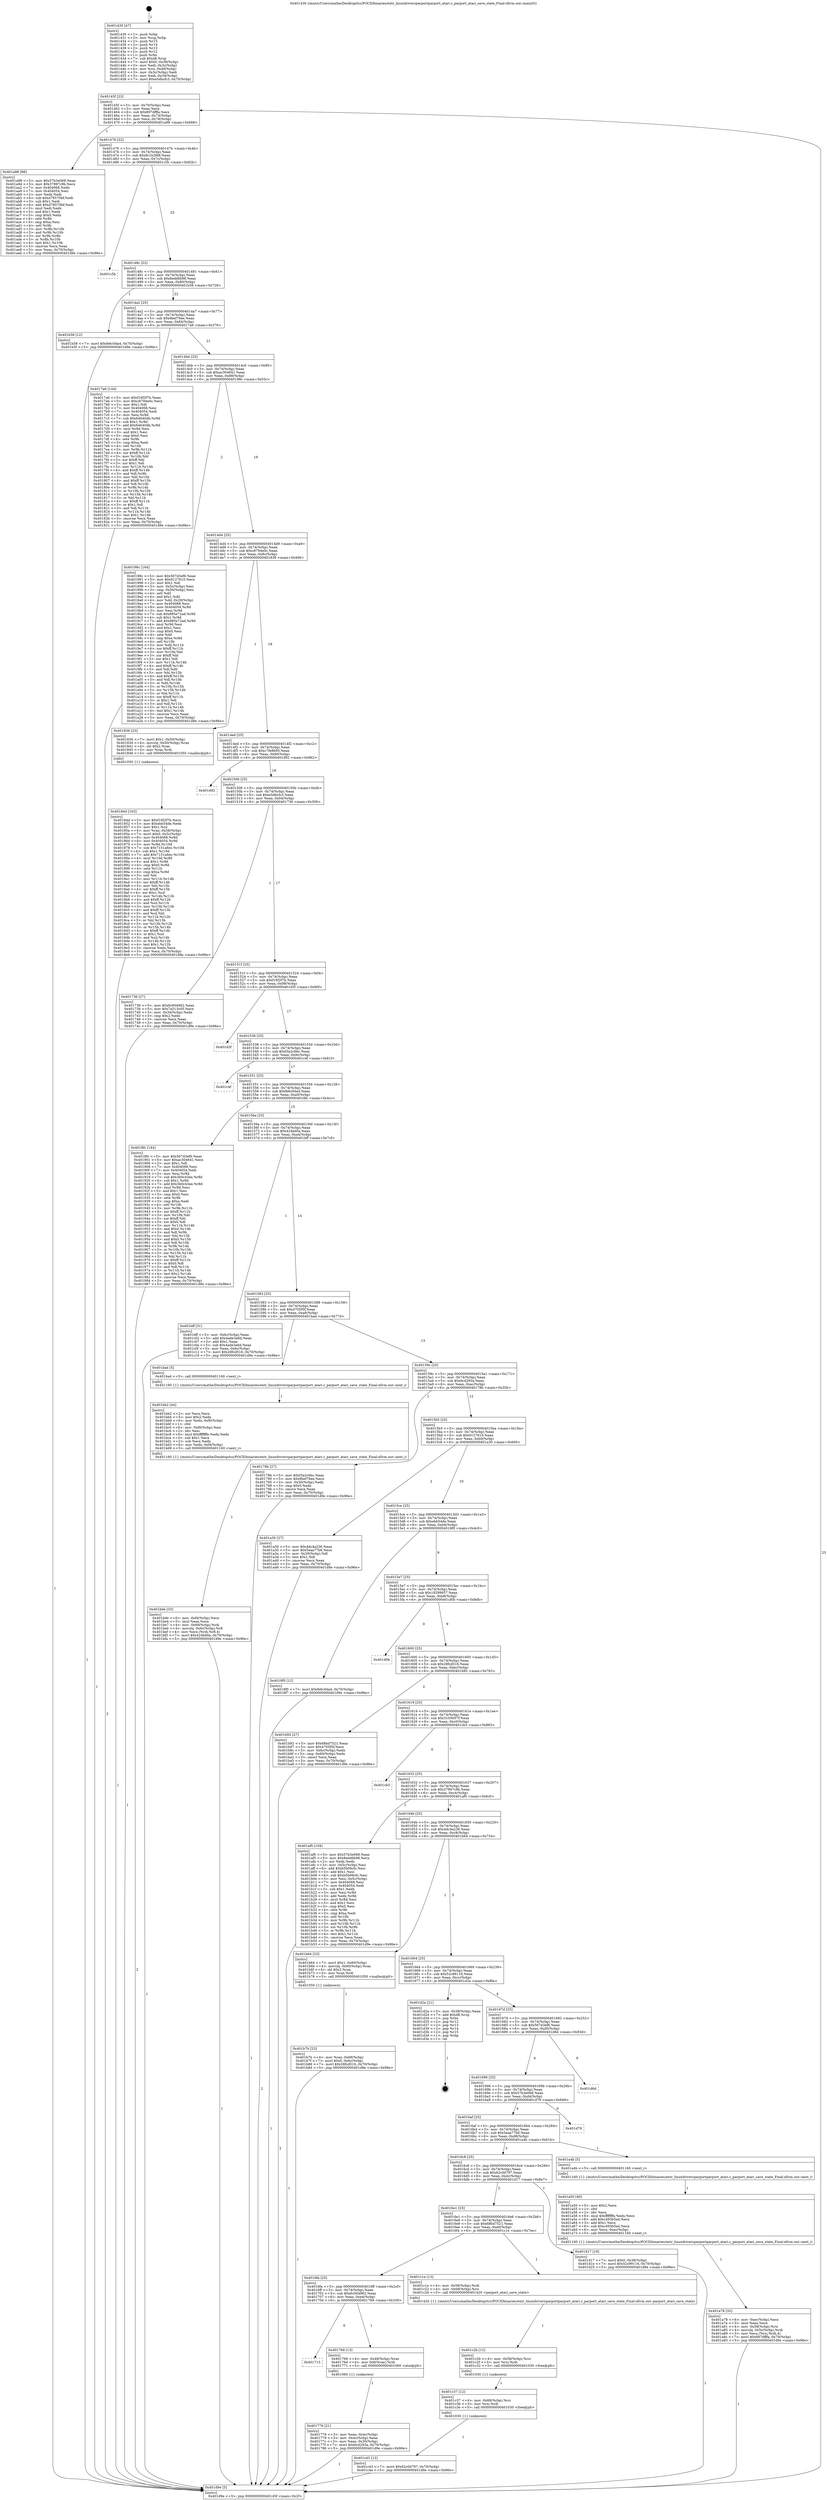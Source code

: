 digraph "0x401430" {
  label = "0x401430 (/mnt/c/Users/mathe/Desktop/tcc/POCII/binaries/extr_linuxdriversparportparport_atari.c_parport_atari_save_state_Final-ollvm.out::main(0))"
  labelloc = "t"
  node[shape=record]

  Entry [label="",width=0.3,height=0.3,shape=circle,fillcolor=black,style=filled]
  "0x40145f" [label="{
     0x40145f [23]\l
     | [instrs]\l
     &nbsp;&nbsp;0x40145f \<+3\>: mov -0x70(%rbp),%eax\l
     &nbsp;&nbsp;0x401462 \<+2\>: mov %eax,%ecx\l
     &nbsp;&nbsp;0x401464 \<+6\>: sub $0x897dfffa,%ecx\l
     &nbsp;&nbsp;0x40146a \<+3\>: mov %eax,-0x74(%rbp)\l
     &nbsp;&nbsp;0x40146d \<+3\>: mov %ecx,-0x78(%rbp)\l
     &nbsp;&nbsp;0x401470 \<+6\>: je 0000000000401a98 \<main+0x668\>\l
  }"]
  "0x401a98" [label="{
     0x401a98 [88]\l
     | [instrs]\l
     &nbsp;&nbsp;0x401a98 \<+5\>: mov $0x57b3e068,%eax\l
     &nbsp;&nbsp;0x401a9d \<+5\>: mov $0x37897c9b,%ecx\l
     &nbsp;&nbsp;0x401aa2 \<+7\>: mov 0x404068,%edx\l
     &nbsp;&nbsp;0x401aa9 \<+7\>: mov 0x404054,%esi\l
     &nbsp;&nbsp;0x401ab0 \<+2\>: mov %edx,%edi\l
     &nbsp;&nbsp;0x401ab2 \<+6\>: sub $0xd78570bf,%edi\l
     &nbsp;&nbsp;0x401ab8 \<+3\>: sub $0x1,%edi\l
     &nbsp;&nbsp;0x401abb \<+6\>: add $0xd78570bf,%edi\l
     &nbsp;&nbsp;0x401ac1 \<+3\>: imul %edi,%edx\l
     &nbsp;&nbsp;0x401ac4 \<+3\>: and $0x1,%edx\l
     &nbsp;&nbsp;0x401ac7 \<+3\>: cmp $0x0,%edx\l
     &nbsp;&nbsp;0x401aca \<+4\>: sete %r8b\l
     &nbsp;&nbsp;0x401ace \<+3\>: cmp $0xa,%esi\l
     &nbsp;&nbsp;0x401ad1 \<+4\>: setl %r9b\l
     &nbsp;&nbsp;0x401ad5 \<+3\>: mov %r8b,%r10b\l
     &nbsp;&nbsp;0x401ad8 \<+3\>: and %r9b,%r10b\l
     &nbsp;&nbsp;0x401adb \<+3\>: xor %r9b,%r8b\l
     &nbsp;&nbsp;0x401ade \<+3\>: or %r8b,%r10b\l
     &nbsp;&nbsp;0x401ae1 \<+4\>: test $0x1,%r10b\l
     &nbsp;&nbsp;0x401ae5 \<+3\>: cmovne %ecx,%eax\l
     &nbsp;&nbsp;0x401ae8 \<+3\>: mov %eax,-0x70(%rbp)\l
     &nbsp;&nbsp;0x401aeb \<+5\>: jmp 0000000000401d9e \<main+0x96e\>\l
  }"]
  "0x401476" [label="{
     0x401476 [22]\l
     | [instrs]\l
     &nbsp;&nbsp;0x401476 \<+5\>: jmp 000000000040147b \<main+0x4b\>\l
     &nbsp;&nbsp;0x40147b \<+3\>: mov -0x74(%rbp),%eax\l
     &nbsp;&nbsp;0x40147e \<+5\>: sub $0x8c1b3fd8,%eax\l
     &nbsp;&nbsp;0x401483 \<+3\>: mov %eax,-0x7c(%rbp)\l
     &nbsp;&nbsp;0x401486 \<+6\>: je 0000000000401c5b \<main+0x82b\>\l
  }"]
  Exit [label="",width=0.3,height=0.3,shape=circle,fillcolor=black,style=filled,peripheries=2]
  "0x401c5b" [label="{
     0x401c5b\l
  }", style=dashed]
  "0x40148c" [label="{
     0x40148c [22]\l
     | [instrs]\l
     &nbsp;&nbsp;0x40148c \<+5\>: jmp 0000000000401491 \<main+0x61\>\l
     &nbsp;&nbsp;0x401491 \<+3\>: mov -0x74(%rbp),%eax\l
     &nbsp;&nbsp;0x401494 \<+5\>: sub $0x8edd6b98,%eax\l
     &nbsp;&nbsp;0x401499 \<+3\>: mov %eax,-0x80(%rbp)\l
     &nbsp;&nbsp;0x40149c \<+6\>: je 0000000000401b58 \<main+0x728\>\l
  }"]
  "0x401c43" [label="{
     0x401c43 [12]\l
     | [instrs]\l
     &nbsp;&nbsp;0x401c43 \<+7\>: movl $0x62c0d797,-0x70(%rbp)\l
     &nbsp;&nbsp;0x401c4a \<+5\>: jmp 0000000000401d9e \<main+0x96e\>\l
  }"]
  "0x401b58" [label="{
     0x401b58 [12]\l
     | [instrs]\l
     &nbsp;&nbsp;0x401b58 \<+7\>: movl $0xfe6c0da4,-0x70(%rbp)\l
     &nbsp;&nbsp;0x401b5f \<+5\>: jmp 0000000000401d9e \<main+0x96e\>\l
  }"]
  "0x4014a2" [label="{
     0x4014a2 [25]\l
     | [instrs]\l
     &nbsp;&nbsp;0x4014a2 \<+5\>: jmp 00000000004014a7 \<main+0x77\>\l
     &nbsp;&nbsp;0x4014a7 \<+3\>: mov -0x74(%rbp),%eax\l
     &nbsp;&nbsp;0x4014aa \<+5\>: sub $0x9bef76ee,%eax\l
     &nbsp;&nbsp;0x4014af \<+6\>: mov %eax,-0x84(%rbp)\l
     &nbsp;&nbsp;0x4014b5 \<+6\>: je 00000000004017a6 \<main+0x376\>\l
  }"]
  "0x401c37" [label="{
     0x401c37 [12]\l
     | [instrs]\l
     &nbsp;&nbsp;0x401c37 \<+4\>: mov -0x68(%rbp),%rsi\l
     &nbsp;&nbsp;0x401c3b \<+3\>: mov %rsi,%rdi\l
     &nbsp;&nbsp;0x401c3e \<+5\>: call 0000000000401030 \<free@plt\>\l
     | [calls]\l
     &nbsp;&nbsp;0x401030 \{1\} (unknown)\l
  }"]
  "0x4017a6" [label="{
     0x4017a6 [144]\l
     | [instrs]\l
     &nbsp;&nbsp;0x4017a6 \<+5\>: mov $0xf16f2f7b,%eax\l
     &nbsp;&nbsp;0x4017ab \<+5\>: mov $0xc6794e0c,%ecx\l
     &nbsp;&nbsp;0x4017b0 \<+2\>: mov $0x1,%dl\l
     &nbsp;&nbsp;0x4017b2 \<+7\>: mov 0x404068,%esi\l
     &nbsp;&nbsp;0x4017b9 \<+7\>: mov 0x404054,%edi\l
     &nbsp;&nbsp;0x4017c0 \<+3\>: mov %esi,%r8d\l
     &nbsp;&nbsp;0x4017c3 \<+7\>: sub $0x64640db,%r8d\l
     &nbsp;&nbsp;0x4017ca \<+4\>: sub $0x1,%r8d\l
     &nbsp;&nbsp;0x4017ce \<+7\>: add $0x64640db,%r8d\l
     &nbsp;&nbsp;0x4017d5 \<+4\>: imul %r8d,%esi\l
     &nbsp;&nbsp;0x4017d9 \<+3\>: and $0x1,%esi\l
     &nbsp;&nbsp;0x4017dc \<+3\>: cmp $0x0,%esi\l
     &nbsp;&nbsp;0x4017df \<+4\>: sete %r9b\l
     &nbsp;&nbsp;0x4017e3 \<+3\>: cmp $0xa,%edi\l
     &nbsp;&nbsp;0x4017e6 \<+4\>: setl %r10b\l
     &nbsp;&nbsp;0x4017ea \<+3\>: mov %r9b,%r11b\l
     &nbsp;&nbsp;0x4017ed \<+4\>: xor $0xff,%r11b\l
     &nbsp;&nbsp;0x4017f1 \<+3\>: mov %r10b,%bl\l
     &nbsp;&nbsp;0x4017f4 \<+3\>: xor $0xff,%bl\l
     &nbsp;&nbsp;0x4017f7 \<+3\>: xor $0x1,%dl\l
     &nbsp;&nbsp;0x4017fa \<+3\>: mov %r11b,%r14b\l
     &nbsp;&nbsp;0x4017fd \<+4\>: and $0xff,%r14b\l
     &nbsp;&nbsp;0x401801 \<+3\>: and %dl,%r9b\l
     &nbsp;&nbsp;0x401804 \<+3\>: mov %bl,%r15b\l
     &nbsp;&nbsp;0x401807 \<+4\>: and $0xff,%r15b\l
     &nbsp;&nbsp;0x40180b \<+3\>: and %dl,%r10b\l
     &nbsp;&nbsp;0x40180e \<+3\>: or %r9b,%r14b\l
     &nbsp;&nbsp;0x401811 \<+3\>: or %r10b,%r15b\l
     &nbsp;&nbsp;0x401814 \<+3\>: xor %r15b,%r14b\l
     &nbsp;&nbsp;0x401817 \<+3\>: or %bl,%r11b\l
     &nbsp;&nbsp;0x40181a \<+4\>: xor $0xff,%r11b\l
     &nbsp;&nbsp;0x40181e \<+3\>: or $0x1,%dl\l
     &nbsp;&nbsp;0x401821 \<+3\>: and %dl,%r11b\l
     &nbsp;&nbsp;0x401824 \<+3\>: or %r11b,%r14b\l
     &nbsp;&nbsp;0x401827 \<+4\>: test $0x1,%r14b\l
     &nbsp;&nbsp;0x40182b \<+3\>: cmovne %ecx,%eax\l
     &nbsp;&nbsp;0x40182e \<+3\>: mov %eax,-0x70(%rbp)\l
     &nbsp;&nbsp;0x401831 \<+5\>: jmp 0000000000401d9e \<main+0x96e\>\l
  }"]
  "0x4014bb" [label="{
     0x4014bb [25]\l
     | [instrs]\l
     &nbsp;&nbsp;0x4014bb \<+5\>: jmp 00000000004014c0 \<main+0x90\>\l
     &nbsp;&nbsp;0x4014c0 \<+3\>: mov -0x74(%rbp),%eax\l
     &nbsp;&nbsp;0x4014c3 \<+5\>: sub $0xac304641,%eax\l
     &nbsp;&nbsp;0x4014c8 \<+6\>: mov %eax,-0x88(%rbp)\l
     &nbsp;&nbsp;0x4014ce \<+6\>: je 000000000040198c \<main+0x55c\>\l
  }"]
  "0x401c2b" [label="{
     0x401c2b [12]\l
     | [instrs]\l
     &nbsp;&nbsp;0x401c2b \<+4\>: mov -0x58(%rbp),%rsi\l
     &nbsp;&nbsp;0x401c2f \<+3\>: mov %rsi,%rdi\l
     &nbsp;&nbsp;0x401c32 \<+5\>: call 0000000000401030 \<free@plt\>\l
     | [calls]\l
     &nbsp;&nbsp;0x401030 \{1\} (unknown)\l
  }"]
  "0x40198c" [label="{
     0x40198c [164]\l
     | [instrs]\l
     &nbsp;&nbsp;0x40198c \<+5\>: mov $0x567d3ef6,%eax\l
     &nbsp;&nbsp;0x401991 \<+5\>: mov $0x9127610,%ecx\l
     &nbsp;&nbsp;0x401996 \<+2\>: mov $0x1,%dl\l
     &nbsp;&nbsp;0x401998 \<+3\>: mov -0x5c(%rbp),%esi\l
     &nbsp;&nbsp;0x40199b \<+3\>: cmp -0x50(%rbp),%esi\l
     &nbsp;&nbsp;0x40199e \<+4\>: setl %dil\l
     &nbsp;&nbsp;0x4019a2 \<+4\>: and $0x1,%dil\l
     &nbsp;&nbsp;0x4019a6 \<+4\>: mov %dil,-0x29(%rbp)\l
     &nbsp;&nbsp;0x4019aa \<+7\>: mov 0x404068,%esi\l
     &nbsp;&nbsp;0x4019b1 \<+8\>: mov 0x404054,%r8d\l
     &nbsp;&nbsp;0x4019b9 \<+3\>: mov %esi,%r9d\l
     &nbsp;&nbsp;0x4019bc \<+7\>: sub $0x885e72ad,%r9d\l
     &nbsp;&nbsp;0x4019c3 \<+4\>: sub $0x1,%r9d\l
     &nbsp;&nbsp;0x4019c7 \<+7\>: add $0x885e72ad,%r9d\l
     &nbsp;&nbsp;0x4019ce \<+4\>: imul %r9d,%esi\l
     &nbsp;&nbsp;0x4019d2 \<+3\>: and $0x1,%esi\l
     &nbsp;&nbsp;0x4019d5 \<+3\>: cmp $0x0,%esi\l
     &nbsp;&nbsp;0x4019d8 \<+4\>: sete %dil\l
     &nbsp;&nbsp;0x4019dc \<+4\>: cmp $0xa,%r8d\l
     &nbsp;&nbsp;0x4019e0 \<+4\>: setl %r10b\l
     &nbsp;&nbsp;0x4019e4 \<+3\>: mov %dil,%r11b\l
     &nbsp;&nbsp;0x4019e7 \<+4\>: xor $0xff,%r11b\l
     &nbsp;&nbsp;0x4019eb \<+3\>: mov %r10b,%bl\l
     &nbsp;&nbsp;0x4019ee \<+3\>: xor $0xff,%bl\l
     &nbsp;&nbsp;0x4019f1 \<+3\>: xor $0x1,%dl\l
     &nbsp;&nbsp;0x4019f4 \<+3\>: mov %r11b,%r14b\l
     &nbsp;&nbsp;0x4019f7 \<+4\>: and $0xff,%r14b\l
     &nbsp;&nbsp;0x4019fb \<+3\>: and %dl,%dil\l
     &nbsp;&nbsp;0x4019fe \<+3\>: mov %bl,%r15b\l
     &nbsp;&nbsp;0x401a01 \<+4\>: and $0xff,%r15b\l
     &nbsp;&nbsp;0x401a05 \<+3\>: and %dl,%r10b\l
     &nbsp;&nbsp;0x401a08 \<+3\>: or %dil,%r14b\l
     &nbsp;&nbsp;0x401a0b \<+3\>: or %r10b,%r15b\l
     &nbsp;&nbsp;0x401a0e \<+3\>: xor %r15b,%r14b\l
     &nbsp;&nbsp;0x401a11 \<+3\>: or %bl,%r11b\l
     &nbsp;&nbsp;0x401a14 \<+4\>: xor $0xff,%r11b\l
     &nbsp;&nbsp;0x401a18 \<+3\>: or $0x1,%dl\l
     &nbsp;&nbsp;0x401a1b \<+3\>: and %dl,%r11b\l
     &nbsp;&nbsp;0x401a1e \<+3\>: or %r11b,%r14b\l
     &nbsp;&nbsp;0x401a21 \<+4\>: test $0x1,%r14b\l
     &nbsp;&nbsp;0x401a25 \<+3\>: cmovne %ecx,%eax\l
     &nbsp;&nbsp;0x401a28 \<+3\>: mov %eax,-0x70(%rbp)\l
     &nbsp;&nbsp;0x401a2b \<+5\>: jmp 0000000000401d9e \<main+0x96e\>\l
  }"]
  "0x4014d4" [label="{
     0x4014d4 [25]\l
     | [instrs]\l
     &nbsp;&nbsp;0x4014d4 \<+5\>: jmp 00000000004014d9 \<main+0xa9\>\l
     &nbsp;&nbsp;0x4014d9 \<+3\>: mov -0x74(%rbp),%eax\l
     &nbsp;&nbsp;0x4014dc \<+5\>: sub $0xc6794e0c,%eax\l
     &nbsp;&nbsp;0x4014e1 \<+6\>: mov %eax,-0x8c(%rbp)\l
     &nbsp;&nbsp;0x4014e7 \<+6\>: je 0000000000401836 \<main+0x406\>\l
  }"]
  "0x401bde" [label="{
     0x401bde [33]\l
     | [instrs]\l
     &nbsp;&nbsp;0x401bde \<+6\>: mov -0xf4(%rbp),%ecx\l
     &nbsp;&nbsp;0x401be4 \<+3\>: imul %eax,%ecx\l
     &nbsp;&nbsp;0x401be7 \<+4\>: mov -0x68(%rbp),%rdi\l
     &nbsp;&nbsp;0x401beb \<+4\>: movslq -0x6c(%rbp),%r8\l
     &nbsp;&nbsp;0x401bef \<+4\>: mov %ecx,(%rdi,%r8,4)\l
     &nbsp;&nbsp;0x401bf3 \<+7\>: movl $0x424bd0a,-0x70(%rbp)\l
     &nbsp;&nbsp;0x401bfa \<+5\>: jmp 0000000000401d9e \<main+0x96e\>\l
  }"]
  "0x401836" [label="{
     0x401836 [23]\l
     | [instrs]\l
     &nbsp;&nbsp;0x401836 \<+7\>: movl $0x1,-0x50(%rbp)\l
     &nbsp;&nbsp;0x40183d \<+4\>: movslq -0x50(%rbp),%rax\l
     &nbsp;&nbsp;0x401841 \<+4\>: shl $0x2,%rax\l
     &nbsp;&nbsp;0x401845 \<+3\>: mov %rax,%rdi\l
     &nbsp;&nbsp;0x401848 \<+5\>: call 0000000000401050 \<malloc@plt\>\l
     | [calls]\l
     &nbsp;&nbsp;0x401050 \{1\} (unknown)\l
  }"]
  "0x4014ed" [label="{
     0x4014ed [25]\l
     | [instrs]\l
     &nbsp;&nbsp;0x4014ed \<+5\>: jmp 00000000004014f2 \<main+0xc2\>\l
     &nbsp;&nbsp;0x4014f2 \<+3\>: mov -0x74(%rbp),%eax\l
     &nbsp;&nbsp;0x4014f5 \<+5\>: sub $0xc7fe8695,%eax\l
     &nbsp;&nbsp;0x4014fa \<+6\>: mov %eax,-0x90(%rbp)\l
     &nbsp;&nbsp;0x401500 \<+6\>: je 0000000000401d92 \<main+0x962\>\l
  }"]
  "0x401bb2" [label="{
     0x401bb2 [44]\l
     | [instrs]\l
     &nbsp;&nbsp;0x401bb2 \<+2\>: xor %ecx,%ecx\l
     &nbsp;&nbsp;0x401bb4 \<+5\>: mov $0x2,%edx\l
     &nbsp;&nbsp;0x401bb9 \<+6\>: mov %edx,-0xf0(%rbp)\l
     &nbsp;&nbsp;0x401bbf \<+1\>: cltd\l
     &nbsp;&nbsp;0x401bc0 \<+6\>: mov -0xf0(%rbp),%esi\l
     &nbsp;&nbsp;0x401bc6 \<+2\>: idiv %esi\l
     &nbsp;&nbsp;0x401bc8 \<+6\>: imul $0xfffffffe,%edx,%edx\l
     &nbsp;&nbsp;0x401bce \<+3\>: sub $0x1,%ecx\l
     &nbsp;&nbsp;0x401bd1 \<+2\>: sub %ecx,%edx\l
     &nbsp;&nbsp;0x401bd3 \<+6\>: mov %edx,-0xf4(%rbp)\l
     &nbsp;&nbsp;0x401bd9 \<+5\>: call 0000000000401160 \<next_i\>\l
     | [calls]\l
     &nbsp;&nbsp;0x401160 \{1\} (/mnt/c/Users/mathe/Desktop/tcc/POCII/binaries/extr_linuxdriversparportparport_atari.c_parport_atari_save_state_Final-ollvm.out::next_i)\l
  }"]
  "0x401d92" [label="{
     0x401d92\l
  }", style=dashed]
  "0x401506" [label="{
     0x401506 [25]\l
     | [instrs]\l
     &nbsp;&nbsp;0x401506 \<+5\>: jmp 000000000040150b \<main+0xdb\>\l
     &nbsp;&nbsp;0x40150b \<+3\>: mov -0x74(%rbp),%eax\l
     &nbsp;&nbsp;0x40150e \<+5\>: sub $0xe5dbcfc3,%eax\l
     &nbsp;&nbsp;0x401513 \<+6\>: mov %eax,-0x94(%rbp)\l
     &nbsp;&nbsp;0x401519 \<+6\>: je 0000000000401736 \<main+0x306\>\l
  }"]
  "0x401b7b" [label="{
     0x401b7b [23]\l
     | [instrs]\l
     &nbsp;&nbsp;0x401b7b \<+4\>: mov %rax,-0x68(%rbp)\l
     &nbsp;&nbsp;0x401b7f \<+7\>: movl $0x0,-0x6c(%rbp)\l
     &nbsp;&nbsp;0x401b86 \<+7\>: movl $0x28fcd516,-0x70(%rbp)\l
     &nbsp;&nbsp;0x401b8d \<+5\>: jmp 0000000000401d9e \<main+0x96e\>\l
  }"]
  "0x401736" [label="{
     0x401736 [27]\l
     | [instrs]\l
     &nbsp;&nbsp;0x401736 \<+5\>: mov $0x6c004962,%eax\l
     &nbsp;&nbsp;0x40173b \<+5\>: mov $0x7a513c05,%ecx\l
     &nbsp;&nbsp;0x401740 \<+3\>: mov -0x34(%rbp),%edx\l
     &nbsp;&nbsp;0x401743 \<+3\>: cmp $0x2,%edx\l
     &nbsp;&nbsp;0x401746 \<+3\>: cmovne %ecx,%eax\l
     &nbsp;&nbsp;0x401749 \<+3\>: mov %eax,-0x70(%rbp)\l
     &nbsp;&nbsp;0x40174c \<+5\>: jmp 0000000000401d9e \<main+0x96e\>\l
  }"]
  "0x40151f" [label="{
     0x40151f [25]\l
     | [instrs]\l
     &nbsp;&nbsp;0x40151f \<+5\>: jmp 0000000000401524 \<main+0xf4\>\l
     &nbsp;&nbsp;0x401524 \<+3\>: mov -0x74(%rbp),%eax\l
     &nbsp;&nbsp;0x401527 \<+5\>: sub $0xf16f2f7b,%eax\l
     &nbsp;&nbsp;0x40152c \<+6\>: mov %eax,-0x98(%rbp)\l
     &nbsp;&nbsp;0x401532 \<+6\>: je 0000000000401d3f \<main+0x90f\>\l
  }"]
  "0x401d9e" [label="{
     0x401d9e [5]\l
     | [instrs]\l
     &nbsp;&nbsp;0x401d9e \<+5\>: jmp 000000000040145f \<main+0x2f\>\l
  }"]
  "0x401430" [label="{
     0x401430 [47]\l
     | [instrs]\l
     &nbsp;&nbsp;0x401430 \<+1\>: push %rbp\l
     &nbsp;&nbsp;0x401431 \<+3\>: mov %rsp,%rbp\l
     &nbsp;&nbsp;0x401434 \<+2\>: push %r15\l
     &nbsp;&nbsp;0x401436 \<+2\>: push %r14\l
     &nbsp;&nbsp;0x401438 \<+2\>: push %r13\l
     &nbsp;&nbsp;0x40143a \<+2\>: push %r12\l
     &nbsp;&nbsp;0x40143c \<+1\>: push %rbx\l
     &nbsp;&nbsp;0x40143d \<+7\>: sub $0xd8,%rsp\l
     &nbsp;&nbsp;0x401444 \<+7\>: movl $0x0,-0x38(%rbp)\l
     &nbsp;&nbsp;0x40144b \<+3\>: mov %edi,-0x3c(%rbp)\l
     &nbsp;&nbsp;0x40144e \<+4\>: mov %rsi,-0x48(%rbp)\l
     &nbsp;&nbsp;0x401452 \<+3\>: mov -0x3c(%rbp),%edi\l
     &nbsp;&nbsp;0x401455 \<+3\>: mov %edi,-0x34(%rbp)\l
     &nbsp;&nbsp;0x401458 \<+7\>: movl $0xe5dbcfc3,-0x70(%rbp)\l
  }"]
  "0x401a78" [label="{
     0x401a78 [32]\l
     | [instrs]\l
     &nbsp;&nbsp;0x401a78 \<+6\>: mov -0xec(%rbp),%ecx\l
     &nbsp;&nbsp;0x401a7e \<+3\>: imul %eax,%ecx\l
     &nbsp;&nbsp;0x401a81 \<+4\>: mov -0x58(%rbp),%rsi\l
     &nbsp;&nbsp;0x401a85 \<+4\>: movslq -0x5c(%rbp),%rdi\l
     &nbsp;&nbsp;0x401a89 \<+3\>: mov %ecx,(%rsi,%rdi,4)\l
     &nbsp;&nbsp;0x401a8c \<+7\>: movl $0x897dfffa,-0x70(%rbp)\l
     &nbsp;&nbsp;0x401a93 \<+5\>: jmp 0000000000401d9e \<main+0x96e\>\l
  }"]
  "0x401d3f" [label="{
     0x401d3f\l
  }", style=dashed]
  "0x401538" [label="{
     0x401538 [25]\l
     | [instrs]\l
     &nbsp;&nbsp;0x401538 \<+5\>: jmp 000000000040153d \<main+0x10d\>\l
     &nbsp;&nbsp;0x40153d \<+3\>: mov -0x74(%rbp),%eax\l
     &nbsp;&nbsp;0x401540 \<+5\>: sub $0xf3a2c6bc,%eax\l
     &nbsp;&nbsp;0x401545 \<+6\>: mov %eax,-0x9c(%rbp)\l
     &nbsp;&nbsp;0x40154b \<+6\>: je 0000000000401c4f \<main+0x81f\>\l
  }"]
  "0x401a50" [label="{
     0x401a50 [40]\l
     | [instrs]\l
     &nbsp;&nbsp;0x401a50 \<+5\>: mov $0x2,%ecx\l
     &nbsp;&nbsp;0x401a55 \<+1\>: cltd\l
     &nbsp;&nbsp;0x401a56 \<+2\>: idiv %ecx\l
     &nbsp;&nbsp;0x401a58 \<+6\>: imul $0xfffffffe,%edx,%ecx\l
     &nbsp;&nbsp;0x401a5e \<+6\>: add $0xc493b5a4,%ecx\l
     &nbsp;&nbsp;0x401a64 \<+3\>: add $0x1,%ecx\l
     &nbsp;&nbsp;0x401a67 \<+6\>: sub $0xc493b5a4,%ecx\l
     &nbsp;&nbsp;0x401a6d \<+6\>: mov %ecx,-0xec(%rbp)\l
     &nbsp;&nbsp;0x401a73 \<+5\>: call 0000000000401160 \<next_i\>\l
     | [calls]\l
     &nbsp;&nbsp;0x401160 \{1\} (/mnt/c/Users/mathe/Desktop/tcc/POCII/binaries/extr_linuxdriversparportparport_atari.c_parport_atari_save_state_Final-ollvm.out::next_i)\l
  }"]
  "0x401c4f" [label="{
     0x401c4f\l
  }", style=dashed]
  "0x401551" [label="{
     0x401551 [25]\l
     | [instrs]\l
     &nbsp;&nbsp;0x401551 \<+5\>: jmp 0000000000401556 \<main+0x126\>\l
     &nbsp;&nbsp;0x401556 \<+3\>: mov -0x74(%rbp),%eax\l
     &nbsp;&nbsp;0x401559 \<+5\>: sub $0xfe6c0da4,%eax\l
     &nbsp;&nbsp;0x40155e \<+6\>: mov %eax,-0xa0(%rbp)\l
     &nbsp;&nbsp;0x401564 \<+6\>: je 00000000004018fc \<main+0x4cc\>\l
  }"]
  "0x40184d" [label="{
     0x40184d [163]\l
     | [instrs]\l
     &nbsp;&nbsp;0x40184d \<+5\>: mov $0xf16f2f7b,%ecx\l
     &nbsp;&nbsp;0x401852 \<+5\>: mov $0xebb54de,%edx\l
     &nbsp;&nbsp;0x401857 \<+3\>: mov $0x1,%sil\l
     &nbsp;&nbsp;0x40185a \<+4\>: mov %rax,-0x58(%rbp)\l
     &nbsp;&nbsp;0x40185e \<+7\>: movl $0x0,-0x5c(%rbp)\l
     &nbsp;&nbsp;0x401865 \<+8\>: mov 0x404068,%r8d\l
     &nbsp;&nbsp;0x40186d \<+8\>: mov 0x404054,%r9d\l
     &nbsp;&nbsp;0x401875 \<+3\>: mov %r8d,%r10d\l
     &nbsp;&nbsp;0x401878 \<+7\>: sub $0x7151a6ec,%r10d\l
     &nbsp;&nbsp;0x40187f \<+4\>: sub $0x1,%r10d\l
     &nbsp;&nbsp;0x401883 \<+7\>: add $0x7151a6ec,%r10d\l
     &nbsp;&nbsp;0x40188a \<+4\>: imul %r10d,%r8d\l
     &nbsp;&nbsp;0x40188e \<+4\>: and $0x1,%r8d\l
     &nbsp;&nbsp;0x401892 \<+4\>: cmp $0x0,%r8d\l
     &nbsp;&nbsp;0x401896 \<+4\>: sete %r11b\l
     &nbsp;&nbsp;0x40189a \<+4\>: cmp $0xa,%r9d\l
     &nbsp;&nbsp;0x40189e \<+3\>: setl %bl\l
     &nbsp;&nbsp;0x4018a1 \<+3\>: mov %r11b,%r14b\l
     &nbsp;&nbsp;0x4018a4 \<+4\>: xor $0xff,%r14b\l
     &nbsp;&nbsp;0x4018a8 \<+3\>: mov %bl,%r15b\l
     &nbsp;&nbsp;0x4018ab \<+4\>: xor $0xff,%r15b\l
     &nbsp;&nbsp;0x4018af \<+4\>: xor $0x1,%sil\l
     &nbsp;&nbsp;0x4018b3 \<+3\>: mov %r14b,%r12b\l
     &nbsp;&nbsp;0x4018b6 \<+4\>: and $0xff,%r12b\l
     &nbsp;&nbsp;0x4018ba \<+3\>: and %sil,%r11b\l
     &nbsp;&nbsp;0x4018bd \<+3\>: mov %r15b,%r13b\l
     &nbsp;&nbsp;0x4018c0 \<+4\>: and $0xff,%r13b\l
     &nbsp;&nbsp;0x4018c4 \<+3\>: and %sil,%bl\l
     &nbsp;&nbsp;0x4018c7 \<+3\>: or %r11b,%r12b\l
     &nbsp;&nbsp;0x4018ca \<+3\>: or %bl,%r13b\l
     &nbsp;&nbsp;0x4018cd \<+3\>: xor %r13b,%r12b\l
     &nbsp;&nbsp;0x4018d0 \<+3\>: or %r15b,%r14b\l
     &nbsp;&nbsp;0x4018d3 \<+4\>: xor $0xff,%r14b\l
     &nbsp;&nbsp;0x4018d7 \<+4\>: or $0x1,%sil\l
     &nbsp;&nbsp;0x4018db \<+3\>: and %sil,%r14b\l
     &nbsp;&nbsp;0x4018de \<+3\>: or %r14b,%r12b\l
     &nbsp;&nbsp;0x4018e1 \<+4\>: test $0x1,%r12b\l
     &nbsp;&nbsp;0x4018e5 \<+3\>: cmovne %edx,%ecx\l
     &nbsp;&nbsp;0x4018e8 \<+3\>: mov %ecx,-0x70(%rbp)\l
     &nbsp;&nbsp;0x4018eb \<+5\>: jmp 0000000000401d9e \<main+0x96e\>\l
  }"]
  "0x4018fc" [label="{
     0x4018fc [144]\l
     | [instrs]\l
     &nbsp;&nbsp;0x4018fc \<+5\>: mov $0x567d3ef6,%eax\l
     &nbsp;&nbsp;0x401901 \<+5\>: mov $0xac304641,%ecx\l
     &nbsp;&nbsp;0x401906 \<+2\>: mov $0x1,%dl\l
     &nbsp;&nbsp;0x401908 \<+7\>: mov 0x404068,%esi\l
     &nbsp;&nbsp;0x40190f \<+7\>: mov 0x404054,%edi\l
     &nbsp;&nbsp;0x401916 \<+3\>: mov %esi,%r8d\l
     &nbsp;&nbsp;0x401919 \<+7\>: sub $0x3b0c43ee,%r8d\l
     &nbsp;&nbsp;0x401920 \<+4\>: sub $0x1,%r8d\l
     &nbsp;&nbsp;0x401924 \<+7\>: add $0x3b0c43ee,%r8d\l
     &nbsp;&nbsp;0x40192b \<+4\>: imul %r8d,%esi\l
     &nbsp;&nbsp;0x40192f \<+3\>: and $0x1,%esi\l
     &nbsp;&nbsp;0x401932 \<+3\>: cmp $0x0,%esi\l
     &nbsp;&nbsp;0x401935 \<+4\>: sete %r9b\l
     &nbsp;&nbsp;0x401939 \<+3\>: cmp $0xa,%edi\l
     &nbsp;&nbsp;0x40193c \<+4\>: setl %r10b\l
     &nbsp;&nbsp;0x401940 \<+3\>: mov %r9b,%r11b\l
     &nbsp;&nbsp;0x401943 \<+4\>: xor $0xff,%r11b\l
     &nbsp;&nbsp;0x401947 \<+3\>: mov %r10b,%bl\l
     &nbsp;&nbsp;0x40194a \<+3\>: xor $0xff,%bl\l
     &nbsp;&nbsp;0x40194d \<+3\>: xor $0x0,%dl\l
     &nbsp;&nbsp;0x401950 \<+3\>: mov %r11b,%r14b\l
     &nbsp;&nbsp;0x401953 \<+4\>: and $0x0,%r14b\l
     &nbsp;&nbsp;0x401957 \<+3\>: and %dl,%r9b\l
     &nbsp;&nbsp;0x40195a \<+3\>: mov %bl,%r15b\l
     &nbsp;&nbsp;0x40195d \<+4\>: and $0x0,%r15b\l
     &nbsp;&nbsp;0x401961 \<+3\>: and %dl,%r10b\l
     &nbsp;&nbsp;0x401964 \<+3\>: or %r9b,%r14b\l
     &nbsp;&nbsp;0x401967 \<+3\>: or %r10b,%r15b\l
     &nbsp;&nbsp;0x40196a \<+3\>: xor %r15b,%r14b\l
     &nbsp;&nbsp;0x40196d \<+3\>: or %bl,%r11b\l
     &nbsp;&nbsp;0x401970 \<+4\>: xor $0xff,%r11b\l
     &nbsp;&nbsp;0x401974 \<+3\>: or $0x0,%dl\l
     &nbsp;&nbsp;0x401977 \<+3\>: and %dl,%r11b\l
     &nbsp;&nbsp;0x40197a \<+3\>: or %r11b,%r14b\l
     &nbsp;&nbsp;0x40197d \<+4\>: test $0x1,%r14b\l
     &nbsp;&nbsp;0x401981 \<+3\>: cmovne %ecx,%eax\l
     &nbsp;&nbsp;0x401984 \<+3\>: mov %eax,-0x70(%rbp)\l
     &nbsp;&nbsp;0x401987 \<+5\>: jmp 0000000000401d9e \<main+0x96e\>\l
  }"]
  "0x40156a" [label="{
     0x40156a [25]\l
     | [instrs]\l
     &nbsp;&nbsp;0x40156a \<+5\>: jmp 000000000040156f \<main+0x13f\>\l
     &nbsp;&nbsp;0x40156f \<+3\>: mov -0x74(%rbp),%eax\l
     &nbsp;&nbsp;0x401572 \<+5\>: sub $0x424bd0a,%eax\l
     &nbsp;&nbsp;0x401577 \<+6\>: mov %eax,-0xa4(%rbp)\l
     &nbsp;&nbsp;0x40157d \<+6\>: je 0000000000401bff \<main+0x7cf\>\l
  }"]
  "0x401776" [label="{
     0x401776 [21]\l
     | [instrs]\l
     &nbsp;&nbsp;0x401776 \<+3\>: mov %eax,-0x4c(%rbp)\l
     &nbsp;&nbsp;0x401779 \<+3\>: mov -0x4c(%rbp),%eax\l
     &nbsp;&nbsp;0x40177c \<+3\>: mov %eax,-0x30(%rbp)\l
     &nbsp;&nbsp;0x40177f \<+7\>: movl $0x6cd293a,-0x70(%rbp)\l
     &nbsp;&nbsp;0x401786 \<+5\>: jmp 0000000000401d9e \<main+0x96e\>\l
  }"]
  "0x401bff" [label="{
     0x401bff [31]\l
     | [instrs]\l
     &nbsp;&nbsp;0x401bff \<+3\>: mov -0x6c(%rbp),%eax\l
     &nbsp;&nbsp;0x401c02 \<+5\>: add $0x4ade3a6d,%eax\l
     &nbsp;&nbsp;0x401c07 \<+3\>: add $0x1,%eax\l
     &nbsp;&nbsp;0x401c0a \<+5\>: sub $0x4ade3a6d,%eax\l
     &nbsp;&nbsp;0x401c0f \<+3\>: mov %eax,-0x6c(%rbp)\l
     &nbsp;&nbsp;0x401c12 \<+7\>: movl $0x28fcd516,-0x70(%rbp)\l
     &nbsp;&nbsp;0x401c19 \<+5\>: jmp 0000000000401d9e \<main+0x96e\>\l
  }"]
  "0x401583" [label="{
     0x401583 [25]\l
     | [instrs]\l
     &nbsp;&nbsp;0x401583 \<+5\>: jmp 0000000000401588 \<main+0x158\>\l
     &nbsp;&nbsp;0x401588 \<+3\>: mov -0x74(%rbp),%eax\l
     &nbsp;&nbsp;0x40158b \<+5\>: sub $0x4705f5f,%eax\l
     &nbsp;&nbsp;0x401590 \<+6\>: mov %eax,-0xa8(%rbp)\l
     &nbsp;&nbsp;0x401596 \<+6\>: je 0000000000401bad \<main+0x77d\>\l
  }"]
  "0x401713" [label="{
     0x401713\l
  }", style=dashed]
  "0x401bad" [label="{
     0x401bad [5]\l
     | [instrs]\l
     &nbsp;&nbsp;0x401bad \<+5\>: call 0000000000401160 \<next_i\>\l
     | [calls]\l
     &nbsp;&nbsp;0x401160 \{1\} (/mnt/c/Users/mathe/Desktop/tcc/POCII/binaries/extr_linuxdriversparportparport_atari.c_parport_atari_save_state_Final-ollvm.out::next_i)\l
  }"]
  "0x40159c" [label="{
     0x40159c [25]\l
     | [instrs]\l
     &nbsp;&nbsp;0x40159c \<+5\>: jmp 00000000004015a1 \<main+0x171\>\l
     &nbsp;&nbsp;0x4015a1 \<+3\>: mov -0x74(%rbp),%eax\l
     &nbsp;&nbsp;0x4015a4 \<+5\>: sub $0x6cd293a,%eax\l
     &nbsp;&nbsp;0x4015a9 \<+6\>: mov %eax,-0xac(%rbp)\l
     &nbsp;&nbsp;0x4015af \<+6\>: je 000000000040178b \<main+0x35b\>\l
  }"]
  "0x401769" [label="{
     0x401769 [13]\l
     | [instrs]\l
     &nbsp;&nbsp;0x401769 \<+4\>: mov -0x48(%rbp),%rax\l
     &nbsp;&nbsp;0x40176d \<+4\>: mov 0x8(%rax),%rdi\l
     &nbsp;&nbsp;0x401771 \<+5\>: call 0000000000401060 \<atoi@plt\>\l
     | [calls]\l
     &nbsp;&nbsp;0x401060 \{1\} (unknown)\l
  }"]
  "0x40178b" [label="{
     0x40178b [27]\l
     | [instrs]\l
     &nbsp;&nbsp;0x40178b \<+5\>: mov $0xf3a2c6bc,%eax\l
     &nbsp;&nbsp;0x401790 \<+5\>: mov $0x9bef76ee,%ecx\l
     &nbsp;&nbsp;0x401795 \<+3\>: mov -0x30(%rbp),%edx\l
     &nbsp;&nbsp;0x401798 \<+3\>: cmp $0x0,%edx\l
     &nbsp;&nbsp;0x40179b \<+3\>: cmove %ecx,%eax\l
     &nbsp;&nbsp;0x40179e \<+3\>: mov %eax,-0x70(%rbp)\l
     &nbsp;&nbsp;0x4017a1 \<+5\>: jmp 0000000000401d9e \<main+0x96e\>\l
  }"]
  "0x4015b5" [label="{
     0x4015b5 [25]\l
     | [instrs]\l
     &nbsp;&nbsp;0x4015b5 \<+5\>: jmp 00000000004015ba \<main+0x18a\>\l
     &nbsp;&nbsp;0x4015ba \<+3\>: mov -0x74(%rbp),%eax\l
     &nbsp;&nbsp;0x4015bd \<+5\>: sub $0x9127610,%eax\l
     &nbsp;&nbsp;0x4015c2 \<+6\>: mov %eax,-0xb0(%rbp)\l
     &nbsp;&nbsp;0x4015c8 \<+6\>: je 0000000000401a30 \<main+0x600\>\l
  }"]
  "0x4016fa" [label="{
     0x4016fa [25]\l
     | [instrs]\l
     &nbsp;&nbsp;0x4016fa \<+5\>: jmp 00000000004016ff \<main+0x2cf\>\l
     &nbsp;&nbsp;0x4016ff \<+3\>: mov -0x74(%rbp),%eax\l
     &nbsp;&nbsp;0x401702 \<+5\>: sub $0x6c004962,%eax\l
     &nbsp;&nbsp;0x401707 \<+6\>: mov %eax,-0xe4(%rbp)\l
     &nbsp;&nbsp;0x40170d \<+6\>: je 0000000000401769 \<main+0x339\>\l
  }"]
  "0x401a30" [label="{
     0x401a30 [27]\l
     | [instrs]\l
     &nbsp;&nbsp;0x401a30 \<+5\>: mov $0x4dc4a236,%eax\l
     &nbsp;&nbsp;0x401a35 \<+5\>: mov $0x5eaa77b6,%ecx\l
     &nbsp;&nbsp;0x401a3a \<+3\>: mov -0x29(%rbp),%dl\l
     &nbsp;&nbsp;0x401a3d \<+3\>: test $0x1,%dl\l
     &nbsp;&nbsp;0x401a40 \<+3\>: cmovne %ecx,%eax\l
     &nbsp;&nbsp;0x401a43 \<+3\>: mov %eax,-0x70(%rbp)\l
     &nbsp;&nbsp;0x401a46 \<+5\>: jmp 0000000000401d9e \<main+0x96e\>\l
  }"]
  "0x4015ce" [label="{
     0x4015ce [25]\l
     | [instrs]\l
     &nbsp;&nbsp;0x4015ce \<+5\>: jmp 00000000004015d3 \<main+0x1a3\>\l
     &nbsp;&nbsp;0x4015d3 \<+3\>: mov -0x74(%rbp),%eax\l
     &nbsp;&nbsp;0x4015d6 \<+5\>: sub $0xebb54de,%eax\l
     &nbsp;&nbsp;0x4015db \<+6\>: mov %eax,-0xb4(%rbp)\l
     &nbsp;&nbsp;0x4015e1 \<+6\>: je 00000000004018f0 \<main+0x4c0\>\l
  }"]
  "0x401c1e" [label="{
     0x401c1e [13]\l
     | [instrs]\l
     &nbsp;&nbsp;0x401c1e \<+4\>: mov -0x58(%rbp),%rdi\l
     &nbsp;&nbsp;0x401c22 \<+4\>: mov -0x68(%rbp),%rsi\l
     &nbsp;&nbsp;0x401c26 \<+5\>: call 0000000000401420 \<parport_atari_save_state\>\l
     | [calls]\l
     &nbsp;&nbsp;0x401420 \{1\} (/mnt/c/Users/mathe/Desktop/tcc/POCII/binaries/extr_linuxdriversparportparport_atari.c_parport_atari_save_state_Final-ollvm.out::parport_atari_save_state)\l
  }"]
  "0x4018f0" [label="{
     0x4018f0 [12]\l
     | [instrs]\l
     &nbsp;&nbsp;0x4018f0 \<+7\>: movl $0xfe6c0da4,-0x70(%rbp)\l
     &nbsp;&nbsp;0x4018f7 \<+5\>: jmp 0000000000401d9e \<main+0x96e\>\l
  }"]
  "0x4015e7" [label="{
     0x4015e7 [25]\l
     | [instrs]\l
     &nbsp;&nbsp;0x4015e7 \<+5\>: jmp 00000000004015ec \<main+0x1bc\>\l
     &nbsp;&nbsp;0x4015ec \<+3\>: mov -0x74(%rbp),%eax\l
     &nbsp;&nbsp;0x4015ef \<+5\>: sub $0x18299657,%eax\l
     &nbsp;&nbsp;0x4015f4 \<+6\>: mov %eax,-0xb8(%rbp)\l
     &nbsp;&nbsp;0x4015fa \<+6\>: je 0000000000401d0b \<main+0x8db\>\l
  }"]
  "0x4016e1" [label="{
     0x4016e1 [25]\l
     | [instrs]\l
     &nbsp;&nbsp;0x4016e1 \<+5\>: jmp 00000000004016e6 \<main+0x2b6\>\l
     &nbsp;&nbsp;0x4016e6 \<+3\>: mov -0x74(%rbp),%eax\l
     &nbsp;&nbsp;0x4016e9 \<+5\>: sub $0x68bd7521,%eax\l
     &nbsp;&nbsp;0x4016ee \<+6\>: mov %eax,-0xe0(%rbp)\l
     &nbsp;&nbsp;0x4016f4 \<+6\>: je 0000000000401c1e \<main+0x7ee\>\l
  }"]
  "0x401d0b" [label="{
     0x401d0b\l
  }", style=dashed]
  "0x401600" [label="{
     0x401600 [25]\l
     | [instrs]\l
     &nbsp;&nbsp;0x401600 \<+5\>: jmp 0000000000401605 \<main+0x1d5\>\l
     &nbsp;&nbsp;0x401605 \<+3\>: mov -0x74(%rbp),%eax\l
     &nbsp;&nbsp;0x401608 \<+5\>: sub $0x28fcd516,%eax\l
     &nbsp;&nbsp;0x40160d \<+6\>: mov %eax,-0xbc(%rbp)\l
     &nbsp;&nbsp;0x401613 \<+6\>: je 0000000000401b92 \<main+0x762\>\l
  }"]
  "0x401d17" [label="{
     0x401d17 [19]\l
     | [instrs]\l
     &nbsp;&nbsp;0x401d17 \<+7\>: movl $0x0,-0x38(%rbp)\l
     &nbsp;&nbsp;0x401d1e \<+7\>: movl $0x52c99116,-0x70(%rbp)\l
     &nbsp;&nbsp;0x401d25 \<+5\>: jmp 0000000000401d9e \<main+0x96e\>\l
  }"]
  "0x401b92" [label="{
     0x401b92 [27]\l
     | [instrs]\l
     &nbsp;&nbsp;0x401b92 \<+5\>: mov $0x68bd7521,%eax\l
     &nbsp;&nbsp;0x401b97 \<+5\>: mov $0x4705f5f,%ecx\l
     &nbsp;&nbsp;0x401b9c \<+3\>: mov -0x6c(%rbp),%edx\l
     &nbsp;&nbsp;0x401b9f \<+3\>: cmp -0x60(%rbp),%edx\l
     &nbsp;&nbsp;0x401ba2 \<+3\>: cmovl %ecx,%eax\l
     &nbsp;&nbsp;0x401ba5 \<+3\>: mov %eax,-0x70(%rbp)\l
     &nbsp;&nbsp;0x401ba8 \<+5\>: jmp 0000000000401d9e \<main+0x96e\>\l
  }"]
  "0x401619" [label="{
     0x401619 [25]\l
     | [instrs]\l
     &nbsp;&nbsp;0x401619 \<+5\>: jmp 000000000040161e \<main+0x1ee\>\l
     &nbsp;&nbsp;0x40161e \<+3\>: mov -0x74(%rbp),%eax\l
     &nbsp;&nbsp;0x401621 \<+5\>: sub $0x3105657f,%eax\l
     &nbsp;&nbsp;0x401626 \<+6\>: mov %eax,-0xc0(%rbp)\l
     &nbsp;&nbsp;0x40162c \<+6\>: je 0000000000401cb3 \<main+0x883\>\l
  }"]
  "0x4016c8" [label="{
     0x4016c8 [25]\l
     | [instrs]\l
     &nbsp;&nbsp;0x4016c8 \<+5\>: jmp 00000000004016cd \<main+0x29d\>\l
     &nbsp;&nbsp;0x4016cd \<+3\>: mov -0x74(%rbp),%eax\l
     &nbsp;&nbsp;0x4016d0 \<+5\>: sub $0x62c0d797,%eax\l
     &nbsp;&nbsp;0x4016d5 \<+6\>: mov %eax,-0xdc(%rbp)\l
     &nbsp;&nbsp;0x4016db \<+6\>: je 0000000000401d17 \<main+0x8e7\>\l
  }"]
  "0x401cb3" [label="{
     0x401cb3\l
  }", style=dashed]
  "0x401632" [label="{
     0x401632 [25]\l
     | [instrs]\l
     &nbsp;&nbsp;0x401632 \<+5\>: jmp 0000000000401637 \<main+0x207\>\l
     &nbsp;&nbsp;0x401637 \<+3\>: mov -0x74(%rbp),%eax\l
     &nbsp;&nbsp;0x40163a \<+5\>: sub $0x37897c9b,%eax\l
     &nbsp;&nbsp;0x40163f \<+6\>: mov %eax,-0xc4(%rbp)\l
     &nbsp;&nbsp;0x401645 \<+6\>: je 0000000000401af0 \<main+0x6c0\>\l
  }"]
  "0x401a4b" [label="{
     0x401a4b [5]\l
     | [instrs]\l
     &nbsp;&nbsp;0x401a4b \<+5\>: call 0000000000401160 \<next_i\>\l
     | [calls]\l
     &nbsp;&nbsp;0x401160 \{1\} (/mnt/c/Users/mathe/Desktop/tcc/POCII/binaries/extr_linuxdriversparportparport_atari.c_parport_atari_save_state_Final-ollvm.out::next_i)\l
  }"]
  "0x401af0" [label="{
     0x401af0 [104]\l
     | [instrs]\l
     &nbsp;&nbsp;0x401af0 \<+5\>: mov $0x57b3e068,%eax\l
     &nbsp;&nbsp;0x401af5 \<+5\>: mov $0x8edd6b98,%ecx\l
     &nbsp;&nbsp;0x401afa \<+2\>: xor %edx,%edx\l
     &nbsp;&nbsp;0x401afc \<+3\>: mov -0x5c(%rbp),%esi\l
     &nbsp;&nbsp;0x401aff \<+6\>: add $0xb5b06cfc,%esi\l
     &nbsp;&nbsp;0x401b05 \<+3\>: add $0x1,%esi\l
     &nbsp;&nbsp;0x401b08 \<+6\>: sub $0xb5b06cfc,%esi\l
     &nbsp;&nbsp;0x401b0e \<+3\>: mov %esi,-0x5c(%rbp)\l
     &nbsp;&nbsp;0x401b11 \<+7\>: mov 0x404068,%esi\l
     &nbsp;&nbsp;0x401b18 \<+7\>: mov 0x404054,%edi\l
     &nbsp;&nbsp;0x401b1f \<+3\>: sub $0x1,%edx\l
     &nbsp;&nbsp;0x401b22 \<+3\>: mov %esi,%r8d\l
     &nbsp;&nbsp;0x401b25 \<+3\>: add %edx,%r8d\l
     &nbsp;&nbsp;0x401b28 \<+4\>: imul %r8d,%esi\l
     &nbsp;&nbsp;0x401b2c \<+3\>: and $0x1,%esi\l
     &nbsp;&nbsp;0x401b2f \<+3\>: cmp $0x0,%esi\l
     &nbsp;&nbsp;0x401b32 \<+4\>: sete %r9b\l
     &nbsp;&nbsp;0x401b36 \<+3\>: cmp $0xa,%edi\l
     &nbsp;&nbsp;0x401b39 \<+4\>: setl %r10b\l
     &nbsp;&nbsp;0x401b3d \<+3\>: mov %r9b,%r11b\l
     &nbsp;&nbsp;0x401b40 \<+3\>: and %r10b,%r11b\l
     &nbsp;&nbsp;0x401b43 \<+3\>: xor %r10b,%r9b\l
     &nbsp;&nbsp;0x401b46 \<+3\>: or %r9b,%r11b\l
     &nbsp;&nbsp;0x401b49 \<+4\>: test $0x1,%r11b\l
     &nbsp;&nbsp;0x401b4d \<+3\>: cmovne %ecx,%eax\l
     &nbsp;&nbsp;0x401b50 \<+3\>: mov %eax,-0x70(%rbp)\l
     &nbsp;&nbsp;0x401b53 \<+5\>: jmp 0000000000401d9e \<main+0x96e\>\l
  }"]
  "0x40164b" [label="{
     0x40164b [25]\l
     | [instrs]\l
     &nbsp;&nbsp;0x40164b \<+5\>: jmp 0000000000401650 \<main+0x220\>\l
     &nbsp;&nbsp;0x401650 \<+3\>: mov -0x74(%rbp),%eax\l
     &nbsp;&nbsp;0x401653 \<+5\>: sub $0x4dc4a236,%eax\l
     &nbsp;&nbsp;0x401658 \<+6\>: mov %eax,-0xc8(%rbp)\l
     &nbsp;&nbsp;0x40165e \<+6\>: je 0000000000401b64 \<main+0x734\>\l
  }"]
  "0x4016af" [label="{
     0x4016af [25]\l
     | [instrs]\l
     &nbsp;&nbsp;0x4016af \<+5\>: jmp 00000000004016b4 \<main+0x284\>\l
     &nbsp;&nbsp;0x4016b4 \<+3\>: mov -0x74(%rbp),%eax\l
     &nbsp;&nbsp;0x4016b7 \<+5\>: sub $0x5eaa77b6,%eax\l
     &nbsp;&nbsp;0x4016bc \<+6\>: mov %eax,-0xd8(%rbp)\l
     &nbsp;&nbsp;0x4016c2 \<+6\>: je 0000000000401a4b \<main+0x61b\>\l
  }"]
  "0x401b64" [label="{
     0x401b64 [23]\l
     | [instrs]\l
     &nbsp;&nbsp;0x401b64 \<+7\>: movl $0x1,-0x60(%rbp)\l
     &nbsp;&nbsp;0x401b6b \<+4\>: movslq -0x60(%rbp),%rax\l
     &nbsp;&nbsp;0x401b6f \<+4\>: shl $0x2,%rax\l
     &nbsp;&nbsp;0x401b73 \<+3\>: mov %rax,%rdi\l
     &nbsp;&nbsp;0x401b76 \<+5\>: call 0000000000401050 \<malloc@plt\>\l
     | [calls]\l
     &nbsp;&nbsp;0x401050 \{1\} (unknown)\l
  }"]
  "0x401664" [label="{
     0x401664 [25]\l
     | [instrs]\l
     &nbsp;&nbsp;0x401664 \<+5\>: jmp 0000000000401669 \<main+0x239\>\l
     &nbsp;&nbsp;0x401669 \<+3\>: mov -0x74(%rbp),%eax\l
     &nbsp;&nbsp;0x40166c \<+5\>: sub $0x52c99116,%eax\l
     &nbsp;&nbsp;0x401671 \<+6\>: mov %eax,-0xcc(%rbp)\l
     &nbsp;&nbsp;0x401677 \<+6\>: je 0000000000401d2a \<main+0x8fa\>\l
  }"]
  "0x401d79" [label="{
     0x401d79\l
  }", style=dashed]
  "0x401d2a" [label="{
     0x401d2a [21]\l
     | [instrs]\l
     &nbsp;&nbsp;0x401d2a \<+3\>: mov -0x38(%rbp),%eax\l
     &nbsp;&nbsp;0x401d2d \<+7\>: add $0xd8,%rsp\l
     &nbsp;&nbsp;0x401d34 \<+1\>: pop %rbx\l
     &nbsp;&nbsp;0x401d35 \<+2\>: pop %r12\l
     &nbsp;&nbsp;0x401d37 \<+2\>: pop %r13\l
     &nbsp;&nbsp;0x401d39 \<+2\>: pop %r14\l
     &nbsp;&nbsp;0x401d3b \<+2\>: pop %r15\l
     &nbsp;&nbsp;0x401d3d \<+1\>: pop %rbp\l
     &nbsp;&nbsp;0x401d3e \<+1\>: ret\l
  }"]
  "0x40167d" [label="{
     0x40167d [25]\l
     | [instrs]\l
     &nbsp;&nbsp;0x40167d \<+5\>: jmp 0000000000401682 \<main+0x252\>\l
     &nbsp;&nbsp;0x401682 \<+3\>: mov -0x74(%rbp),%eax\l
     &nbsp;&nbsp;0x401685 \<+5\>: sub $0x567d3ef6,%eax\l
     &nbsp;&nbsp;0x40168a \<+6\>: mov %eax,-0xd0(%rbp)\l
     &nbsp;&nbsp;0x401690 \<+6\>: je 0000000000401d6d \<main+0x93d\>\l
  }"]
  "0x401696" [label="{
     0x401696 [25]\l
     | [instrs]\l
     &nbsp;&nbsp;0x401696 \<+5\>: jmp 000000000040169b \<main+0x26b\>\l
     &nbsp;&nbsp;0x40169b \<+3\>: mov -0x74(%rbp),%eax\l
     &nbsp;&nbsp;0x40169e \<+5\>: sub $0x57b3e068,%eax\l
     &nbsp;&nbsp;0x4016a3 \<+6\>: mov %eax,-0xd4(%rbp)\l
     &nbsp;&nbsp;0x4016a9 \<+6\>: je 0000000000401d79 \<main+0x949\>\l
  }"]
  "0x401d6d" [label="{
     0x401d6d\l
  }", style=dashed]
  Entry -> "0x401430" [label=" 1"]
  "0x40145f" -> "0x401a98" [label=" 1"]
  "0x40145f" -> "0x401476" [label=" 23"]
  "0x401d2a" -> Exit [label=" 1"]
  "0x401476" -> "0x401c5b" [label=" 0"]
  "0x401476" -> "0x40148c" [label=" 23"]
  "0x401d17" -> "0x401d9e" [label=" 1"]
  "0x40148c" -> "0x401b58" [label=" 1"]
  "0x40148c" -> "0x4014a2" [label=" 22"]
  "0x401c43" -> "0x401d9e" [label=" 1"]
  "0x4014a2" -> "0x4017a6" [label=" 1"]
  "0x4014a2" -> "0x4014bb" [label=" 21"]
  "0x401c37" -> "0x401c43" [label=" 1"]
  "0x4014bb" -> "0x40198c" [label=" 2"]
  "0x4014bb" -> "0x4014d4" [label=" 19"]
  "0x401c2b" -> "0x401c37" [label=" 1"]
  "0x4014d4" -> "0x401836" [label=" 1"]
  "0x4014d4" -> "0x4014ed" [label=" 18"]
  "0x401c1e" -> "0x401c2b" [label=" 1"]
  "0x4014ed" -> "0x401d92" [label=" 0"]
  "0x4014ed" -> "0x401506" [label=" 18"]
  "0x401bff" -> "0x401d9e" [label=" 1"]
  "0x401506" -> "0x401736" [label=" 1"]
  "0x401506" -> "0x40151f" [label=" 17"]
  "0x401736" -> "0x401d9e" [label=" 1"]
  "0x401430" -> "0x40145f" [label=" 1"]
  "0x401d9e" -> "0x40145f" [label=" 23"]
  "0x401bde" -> "0x401d9e" [label=" 1"]
  "0x40151f" -> "0x401d3f" [label=" 0"]
  "0x40151f" -> "0x401538" [label=" 17"]
  "0x401bb2" -> "0x401bde" [label=" 1"]
  "0x401538" -> "0x401c4f" [label=" 0"]
  "0x401538" -> "0x401551" [label=" 17"]
  "0x401bad" -> "0x401bb2" [label=" 1"]
  "0x401551" -> "0x4018fc" [label=" 2"]
  "0x401551" -> "0x40156a" [label=" 15"]
  "0x401b92" -> "0x401d9e" [label=" 2"]
  "0x40156a" -> "0x401bff" [label=" 1"]
  "0x40156a" -> "0x401583" [label=" 14"]
  "0x401b7b" -> "0x401d9e" [label=" 1"]
  "0x401583" -> "0x401bad" [label=" 1"]
  "0x401583" -> "0x40159c" [label=" 13"]
  "0x401b64" -> "0x401b7b" [label=" 1"]
  "0x40159c" -> "0x40178b" [label=" 1"]
  "0x40159c" -> "0x4015b5" [label=" 12"]
  "0x401b58" -> "0x401d9e" [label=" 1"]
  "0x4015b5" -> "0x401a30" [label=" 2"]
  "0x4015b5" -> "0x4015ce" [label=" 10"]
  "0x401a98" -> "0x401d9e" [label=" 1"]
  "0x4015ce" -> "0x4018f0" [label=" 1"]
  "0x4015ce" -> "0x4015e7" [label=" 9"]
  "0x401a78" -> "0x401d9e" [label=" 1"]
  "0x4015e7" -> "0x401d0b" [label=" 0"]
  "0x4015e7" -> "0x401600" [label=" 9"]
  "0x401a4b" -> "0x401a50" [label=" 1"]
  "0x401600" -> "0x401b92" [label=" 2"]
  "0x401600" -> "0x401619" [label=" 7"]
  "0x401a30" -> "0x401d9e" [label=" 2"]
  "0x401619" -> "0x401cb3" [label=" 0"]
  "0x401619" -> "0x401632" [label=" 7"]
  "0x4018fc" -> "0x401d9e" [label=" 2"]
  "0x401632" -> "0x401af0" [label=" 1"]
  "0x401632" -> "0x40164b" [label=" 6"]
  "0x4018f0" -> "0x401d9e" [label=" 1"]
  "0x40164b" -> "0x401b64" [label=" 1"]
  "0x40164b" -> "0x401664" [label=" 5"]
  "0x401836" -> "0x40184d" [label=" 1"]
  "0x401664" -> "0x401d2a" [label=" 1"]
  "0x401664" -> "0x40167d" [label=" 4"]
  "0x4017a6" -> "0x401d9e" [label=" 1"]
  "0x40167d" -> "0x401d6d" [label=" 0"]
  "0x40167d" -> "0x401696" [label=" 4"]
  "0x40178b" -> "0x401d9e" [label=" 1"]
  "0x401696" -> "0x401d79" [label=" 0"]
  "0x401696" -> "0x4016af" [label=" 4"]
  "0x40184d" -> "0x401d9e" [label=" 1"]
  "0x4016af" -> "0x401a4b" [label=" 1"]
  "0x4016af" -> "0x4016c8" [label=" 3"]
  "0x40198c" -> "0x401d9e" [label=" 2"]
  "0x4016c8" -> "0x401d17" [label=" 1"]
  "0x4016c8" -> "0x4016e1" [label=" 2"]
  "0x401a50" -> "0x401a78" [label=" 1"]
  "0x4016e1" -> "0x401c1e" [label=" 1"]
  "0x4016e1" -> "0x4016fa" [label=" 1"]
  "0x401af0" -> "0x401d9e" [label=" 1"]
  "0x4016fa" -> "0x401769" [label=" 1"]
  "0x4016fa" -> "0x401713" [label=" 0"]
  "0x401769" -> "0x401776" [label=" 1"]
  "0x401776" -> "0x401d9e" [label=" 1"]
}
